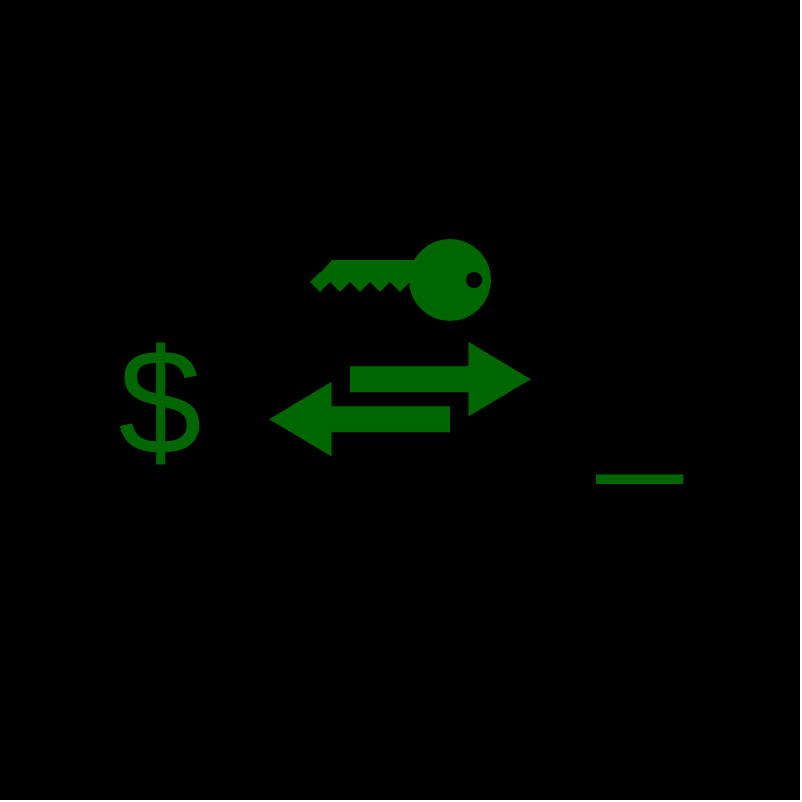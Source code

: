 <mxfile version="14.1.8" type="device"><diagram id="37CIOZT40A9xfXB2KiB0" name="Seite-1"><mxGraphModel dx="981" dy="567" grid="1" gridSize="10" guides="1" tooltips="1" connect="1" arrows="1" fold="1" page="1" pageScale="1" pageWidth="827" pageHeight="1169" math="0" shadow="0"><root><mxCell id="0"/><mxCell id="1" parent="0"/><mxCell id="uz4SR18D_YV_p2wsh1PO-1" value="" style="whiteSpace=wrap;html=1;aspect=fixed;strokeColor=none;fillColor=#000000;" vertex="1" parent="1"><mxGeometry x="80" y="40" width="400" height="400" as="geometry"/></mxCell><mxCell id="uz4SR18D_YV_p2wsh1PO-2" value="&lt;font style=&quot;font-size: 75px&quot;&gt;_&lt;/font&gt;" style="text;html=1;strokeColor=none;fillColor=none;align=center;verticalAlign=middle;whiteSpace=wrap;rounded=0;fontColor=#006600;" vertex="1" parent="1"><mxGeometry x="360" y="200" width="80" height="80" as="geometry"/></mxCell><mxCell id="uz4SR18D_YV_p2wsh1PO-3" value="&lt;font style=&quot;font-size: 75px&quot;&gt;$&lt;/font&gt;" style="text;html=1;strokeColor=none;fillColor=none;align=center;verticalAlign=middle;whiteSpace=wrap;rounded=0;fontColor=#006600;" vertex="1" parent="1"><mxGeometry x="120" y="200" width="80" height="80" as="geometry"/></mxCell><mxCell id="uz4SR18D_YV_p2wsh1PO-30" value="" style="group;rotation=0;" vertex="1" connectable="0" parent="1"><mxGeometry x="235" y="160" width="90" height="40" as="geometry"/></mxCell><mxCell id="uz4SR18D_YV_p2wsh1PO-10" value="" style="ellipse;whiteSpace=wrap;html=1;aspect=fixed;fontColor=#006600;fillColor=#006600;strokeColor=#006600;rotation=0;" vertex="1" parent="uz4SR18D_YV_p2wsh1PO-30"><mxGeometry x="50" width="40" height="40" as="geometry"/></mxCell><mxCell id="uz4SR18D_YV_p2wsh1PO-13" value="" style="shape=parallelogram;perimeter=parallelogramPerimeter;whiteSpace=wrap;html=1;fixedSize=1;fillColor=#006600;fontColor=#006600;size=10;strokeColor=none;rotation=0;" vertex="1" parent="uz4SR18D_YV_p2wsh1PO-30"><mxGeometry x="1" y="10" width="70" height="11" as="geometry"/></mxCell><mxCell id="uz4SR18D_YV_p2wsh1PO-14" value="" style="ellipse;whiteSpace=wrap;html=1;aspect=fixed;fontColor=#006600;strokeColor=none;fillColor=#000000;rotation=0;" vertex="1" parent="uz4SR18D_YV_p2wsh1PO-30"><mxGeometry x="78" y="16" width="8" height="8" as="geometry"/></mxCell><mxCell id="uz4SR18D_YV_p2wsh1PO-25" value="" style="rhombus;whiteSpace=wrap;html=1;fontColor=#006600;fillColor=#006600;strokeColor=none;rotation=0;" vertex="1" parent="uz4SR18D_YV_p2wsh1PO-30"><mxGeometry x="40" y="16" width="10" height="10" as="geometry"/></mxCell><mxCell id="uz4SR18D_YV_p2wsh1PO-26" value="" style="rhombus;whiteSpace=wrap;html=1;fontColor=#006600;fillColor=#006600;strokeColor=none;rotation=0;" vertex="1" parent="uz4SR18D_YV_p2wsh1PO-30"><mxGeometry x="30" y="16" width="10" height="10" as="geometry"/></mxCell><mxCell id="uz4SR18D_YV_p2wsh1PO-27" value="" style="rhombus;whiteSpace=wrap;html=1;fontColor=#006600;fillColor=#006600;strokeColor=none;rotation=0;" vertex="1" parent="uz4SR18D_YV_p2wsh1PO-30"><mxGeometry x="20" y="16" width="10" height="10" as="geometry"/></mxCell><mxCell id="uz4SR18D_YV_p2wsh1PO-28" value="" style="rhombus;whiteSpace=wrap;html=1;fontColor=#006600;fillColor=#006600;strokeColor=none;rotation=0;" vertex="1" parent="uz4SR18D_YV_p2wsh1PO-30"><mxGeometry x="10" y="16" width="10" height="10" as="geometry"/></mxCell><mxCell id="uz4SR18D_YV_p2wsh1PO-29" value="" style="rhombus;whiteSpace=wrap;html=1;fontColor=#006600;fillColor=#006600;strokeColor=none;rotation=0;" vertex="1" parent="uz4SR18D_YV_p2wsh1PO-30"><mxGeometry y="16" width="10" height="10" as="geometry"/></mxCell><mxCell id="uz4SR18D_YV_p2wsh1PO-32" value="" style="shape=flexArrow;endArrow=classic;html=1;fontColor=#006600;width=12;endSize=9.596;endWidth=22.534;fillColor=#006600;strokeColor=#006600;rounded=0;" edge="1" parent="1"><mxGeometry width="50" height="50" relative="1" as="geometry"><mxPoint x="305" y="249.58" as="sourcePoint"/><mxPoint x="215" y="249.58" as="targetPoint"/></mxGeometry></mxCell><mxCell id="uz4SR18D_YV_p2wsh1PO-33" value="" style="shape=flexArrow;endArrow=classic;html=1;fontColor=#006600;width=12;endSize=9.596;endWidth=22.534;fillColor=#006600;strokeColor=#006600;rounded=0;" edge="1" parent="1"><mxGeometry width="50" height="50" relative="1" as="geometry"><mxPoint x="255" y="229.58" as="sourcePoint"/><mxPoint x="345" y="229.58" as="targetPoint"/></mxGeometry></mxCell></root></mxGraphModel></diagram></mxfile>
